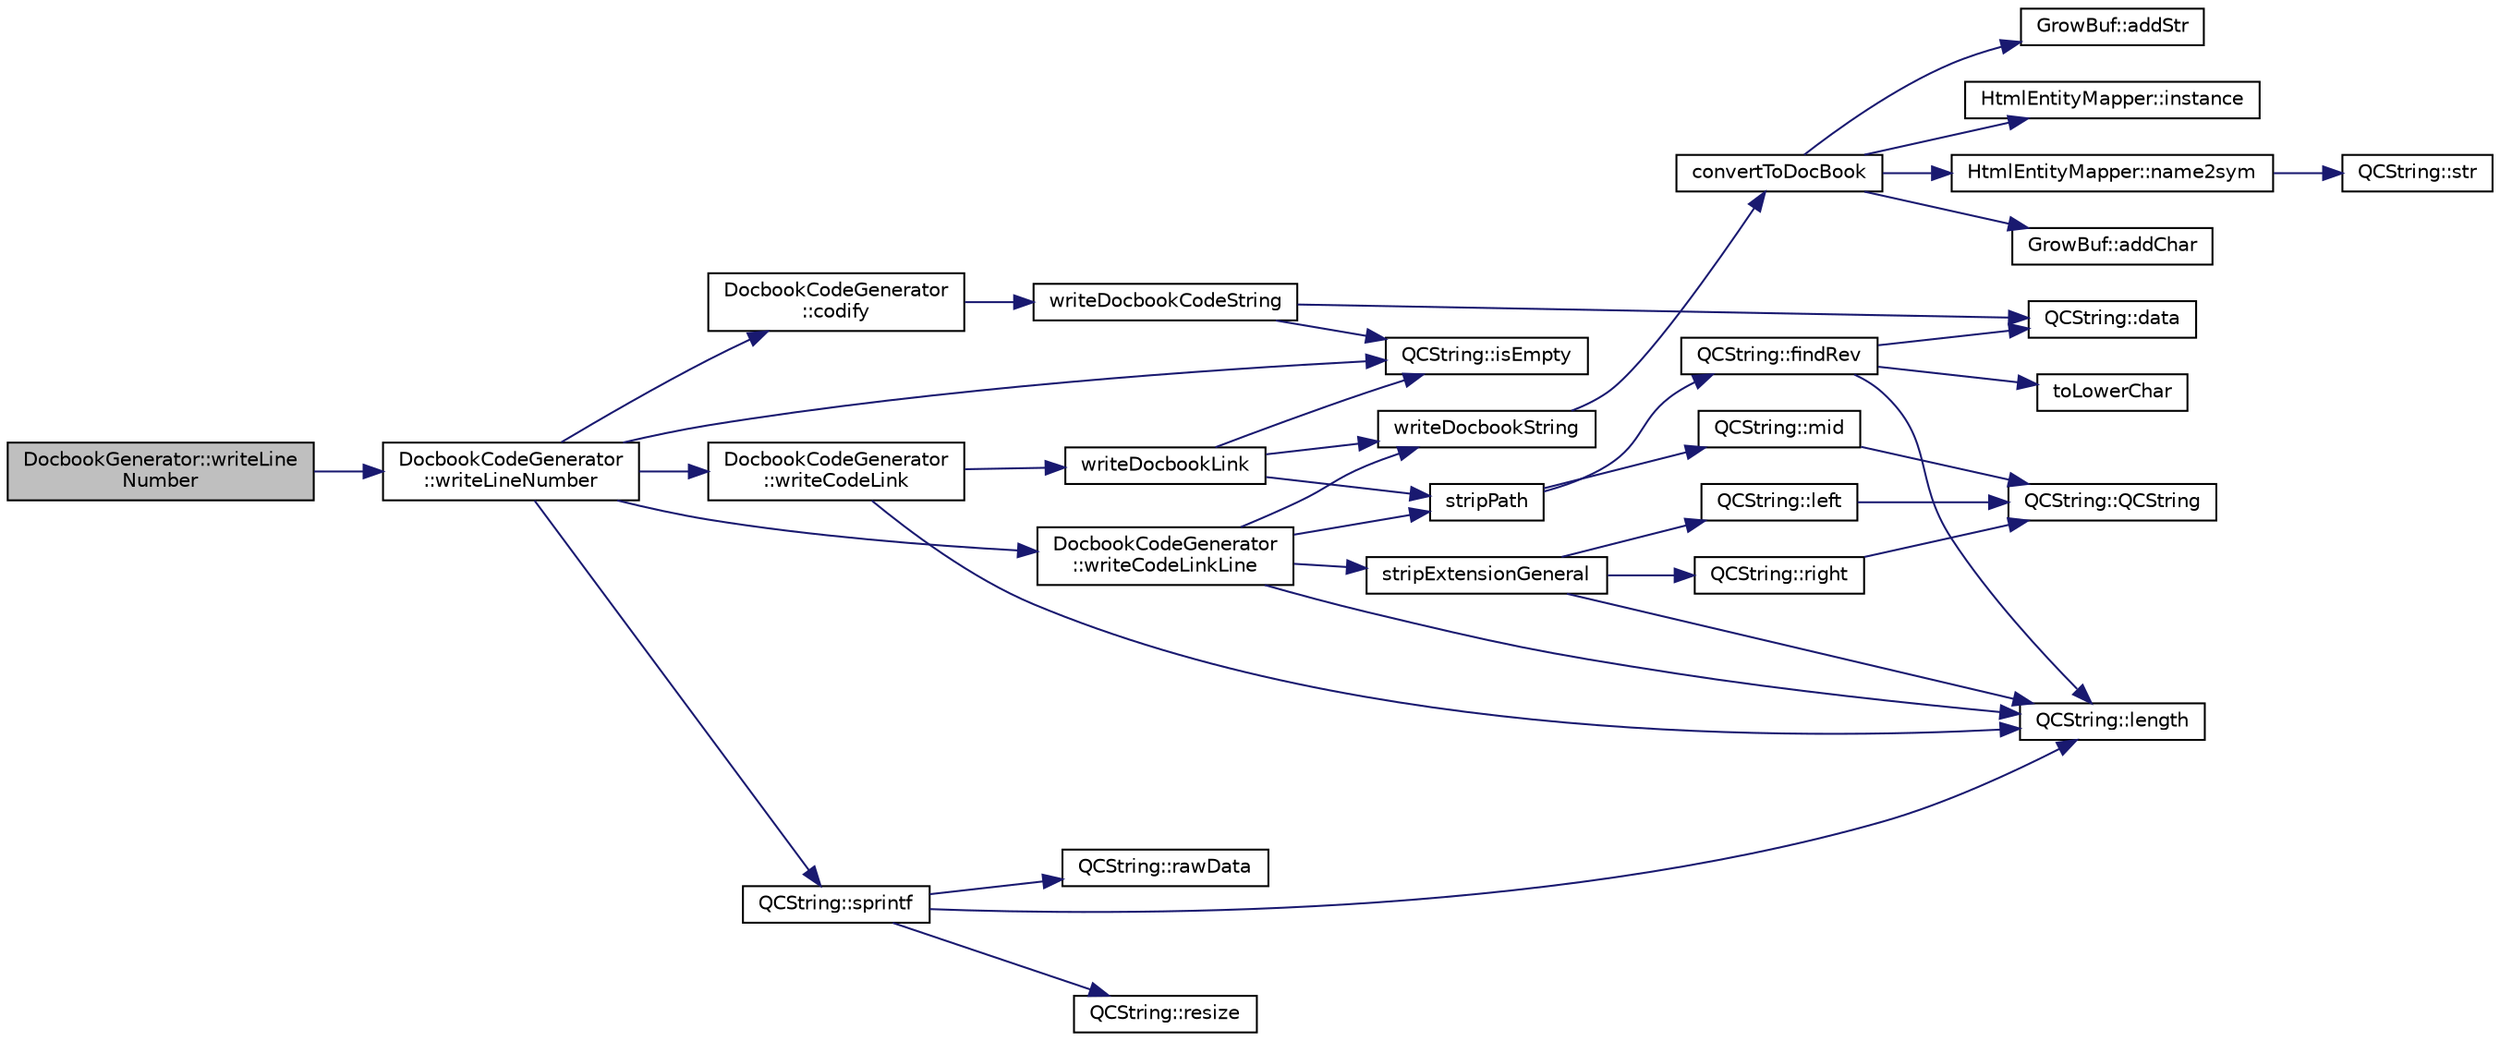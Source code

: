 digraph "DocbookGenerator::writeLineNumber"
{
 // LATEX_PDF_SIZE
  edge [fontname="Helvetica",fontsize="10",labelfontname="Helvetica",labelfontsize="10"];
  node [fontname="Helvetica",fontsize="10",shape=record];
  rankdir="LR";
  Node1 [label="DocbookGenerator::writeLine\lNumber",height=0.2,width=0.4,color="black", fillcolor="grey75", style="filled", fontcolor="black",tooltip=" "];
  Node1 -> Node2 [color="midnightblue",fontsize="10",style="solid"];
  Node2 [label="DocbookCodeGenerator\l::writeLineNumber",height=0.2,width=0.4,color="black", fillcolor="white", style="filled",URL="$classDocbookCodeGenerator.html#a7983cf0524f8a81760d2d9a8ae914118",tooltip=" "];
  Node2 -> Node3 [color="midnightblue",fontsize="10",style="solid"];
  Node3 [label="DocbookCodeGenerator\l::codify",height=0.2,width=0.4,color="black", fillcolor="white", style="filled",URL="$classDocbookCodeGenerator.html#ad63f9cef6fc2021527c1ace7d908fc7c",tooltip=" "];
  Node3 -> Node4 [color="midnightblue",fontsize="10",style="solid"];
  Node4 [label="writeDocbookCodeString",height=0.2,width=0.4,color="black", fillcolor="white", style="filled",URL="$docbookgen_8cpp.html#ab577267901e65dac0690326ef512f9d4",tooltip=" "];
  Node4 -> Node5 [color="midnightblue",fontsize="10",style="solid"];
  Node5 [label="QCString::data",height=0.2,width=0.4,color="black", fillcolor="white", style="filled",URL="$classQCString.html#ac3aa3ac1a1c36d3305eba22a2eb0d098",tooltip=" "];
  Node4 -> Node6 [color="midnightblue",fontsize="10",style="solid"];
  Node6 [label="QCString::isEmpty",height=0.2,width=0.4,color="black", fillcolor="white", style="filled",URL="$classQCString.html#a621c4090d69ad7d05ef8e5234376c3d8",tooltip=" "];
  Node2 -> Node6 [color="midnightblue",fontsize="10",style="solid"];
  Node2 -> Node7 [color="midnightblue",fontsize="10",style="solid"];
  Node7 [label="QCString::sprintf",height=0.2,width=0.4,color="black", fillcolor="white", style="filled",URL="$classQCString.html#aa2dccf89cb25346c3ee81d75aa5859da",tooltip=" "];
  Node7 -> Node8 [color="midnightblue",fontsize="10",style="solid"];
  Node8 [label="QCString::length",height=0.2,width=0.4,color="black", fillcolor="white", style="filled",URL="$classQCString.html#ac52596733e9110b778019946d73fb268",tooltip=" "];
  Node7 -> Node9 [color="midnightblue",fontsize="10",style="solid"];
  Node9 [label="QCString::rawData",height=0.2,width=0.4,color="black", fillcolor="white", style="filled",URL="$classQCString.html#a5f5c9dc172d638c8d7b07010d100117a",tooltip=" "];
  Node7 -> Node10 [color="midnightblue",fontsize="10",style="solid"];
  Node10 [label="QCString::resize",height=0.2,width=0.4,color="black", fillcolor="white", style="filled",URL="$classQCString.html#a993474e2da59141336e6105b8e154f2b",tooltip=" "];
  Node2 -> Node11 [color="midnightblue",fontsize="10",style="solid"];
  Node11 [label="DocbookCodeGenerator\l::writeCodeLink",height=0.2,width=0.4,color="black", fillcolor="white", style="filled",URL="$classDocbookCodeGenerator.html#a3731b7554c4bb24607c1b311d80c65cd",tooltip=" "];
  Node11 -> Node8 [color="midnightblue",fontsize="10",style="solid"];
  Node11 -> Node12 [color="midnightblue",fontsize="10",style="solid"];
  Node12 [label="writeDocbookLink",height=0.2,width=0.4,color="black", fillcolor="white", style="filled",URL="$docbookgen_8cpp.html#a748b4a218a6a5cd91bd9fdcf939b9c3c",tooltip=" "];
  Node12 -> Node6 [color="midnightblue",fontsize="10",style="solid"];
  Node12 -> Node13 [color="midnightblue",fontsize="10",style="solid"];
  Node13 [label="stripPath",height=0.2,width=0.4,color="black", fillcolor="white", style="filled",URL="$util_8cpp.html#a3d37ec79f266698bd836af54ba75e63e",tooltip=" "];
  Node13 -> Node14 [color="midnightblue",fontsize="10",style="solid"];
  Node14 [label="QCString::findRev",height=0.2,width=0.4,color="black", fillcolor="white", style="filled",URL="$classQCString.html#ab47a6435c16d61d04fb448f1080b4e26",tooltip=" "];
  Node14 -> Node5 [color="midnightblue",fontsize="10",style="solid"];
  Node14 -> Node8 [color="midnightblue",fontsize="10",style="solid"];
  Node14 -> Node15 [color="midnightblue",fontsize="10",style="solid"];
  Node15 [label="toLowerChar",height=0.2,width=0.4,color="black", fillcolor="white", style="filled",URL="$qcstring_8cpp.html#a4e545641f98651d4fb8299b407721f9b",tooltip=" "];
  Node13 -> Node16 [color="midnightblue",fontsize="10",style="solid"];
  Node16 [label="QCString::mid",height=0.2,width=0.4,color="black", fillcolor="white", style="filled",URL="$classQCString.html#a27136caf9c0bc4daca574cda6f113551",tooltip=" "];
  Node16 -> Node17 [color="midnightblue",fontsize="10",style="solid"];
  Node17 [label="QCString::QCString",height=0.2,width=0.4,color="black", fillcolor="white", style="filled",URL="$classQCString.html#ad691e1087cc03e14e00d1147ae0ecab7",tooltip=" "];
  Node12 -> Node18 [color="midnightblue",fontsize="10",style="solid"];
  Node18 [label="writeDocbookString",height=0.2,width=0.4,color="black", fillcolor="white", style="filled",URL="$docbookgen_8cpp.html#a598af556233ed34c685184d9e0741c3e",tooltip=" "];
  Node18 -> Node19 [color="midnightblue",fontsize="10",style="solid"];
  Node19 [label="convertToDocBook",height=0.2,width=0.4,color="black", fillcolor="white", style="filled",URL="$util_8cpp.html#a7c12b32b5b825c9fc989731c66ba1933",tooltip=" "];
  Node19 -> Node20 [color="midnightblue",fontsize="10",style="solid"];
  Node20 [label="GrowBuf::addChar",height=0.2,width=0.4,color="black", fillcolor="white", style="filled",URL="$classGrowBuf.html#a46b4677f555d2abc718f26e71a59efda",tooltip=" "];
  Node19 -> Node21 [color="midnightblue",fontsize="10",style="solid"];
  Node21 [label="GrowBuf::addStr",height=0.2,width=0.4,color="black", fillcolor="white", style="filled",URL="$classGrowBuf.html#a5e0ff6d9f7a7139725d77a9d669340f3",tooltip=" "];
  Node19 -> Node22 [color="midnightblue",fontsize="10",style="solid"];
  Node22 [label="HtmlEntityMapper::instance",height=0.2,width=0.4,color="black", fillcolor="white", style="filled",URL="$classHtmlEntityMapper.html#ae6ddba77b763691a6e3a1c9021e8d944",tooltip=" "];
  Node19 -> Node23 [color="midnightblue",fontsize="10",style="solid"];
  Node23 [label="HtmlEntityMapper::name2sym",height=0.2,width=0.4,color="black", fillcolor="white", style="filled",URL="$classHtmlEntityMapper.html#ae5a015b9df7e2e99420e8fe7d4adbd71",tooltip="Give code of the requested HTML entity name."];
  Node23 -> Node24 [color="midnightblue",fontsize="10",style="solid"];
  Node24 [label="QCString::str",height=0.2,width=0.4,color="black", fillcolor="white", style="filled",URL="$classQCString.html#a9824b07232eea418ab3b3e7dc3178eec",tooltip=" "];
  Node2 -> Node25 [color="midnightblue",fontsize="10",style="solid"];
  Node25 [label="DocbookCodeGenerator\l::writeCodeLinkLine",height=0.2,width=0.4,color="black", fillcolor="white", style="filled",URL="$classDocbookCodeGenerator.html#ada73fe6def10a3e449256fc96929e8b2",tooltip=" "];
  Node25 -> Node8 [color="midnightblue",fontsize="10",style="solid"];
  Node25 -> Node26 [color="midnightblue",fontsize="10",style="solid"];
  Node26 [label="stripExtensionGeneral",height=0.2,width=0.4,color="black", fillcolor="white", style="filled",URL="$util_8cpp.html#a73d2ea8014e5ac678dac39cfd56ba148",tooltip=" "];
  Node26 -> Node27 [color="midnightblue",fontsize="10",style="solid"];
  Node27 [label="QCString::left",height=0.2,width=0.4,color="black", fillcolor="white", style="filled",URL="$classQCString.html#aecf8b66312c4e97333219cc344c11a4f",tooltip=" "];
  Node27 -> Node17 [color="midnightblue",fontsize="10",style="solid"];
  Node26 -> Node8 [color="midnightblue",fontsize="10",style="solid"];
  Node26 -> Node28 [color="midnightblue",fontsize="10",style="solid"];
  Node28 [label="QCString::right",height=0.2,width=0.4,color="black", fillcolor="white", style="filled",URL="$classQCString.html#a8f4aa5417f6a834f28c7148a1fe262d5",tooltip=" "];
  Node28 -> Node17 [color="midnightblue",fontsize="10",style="solid"];
  Node25 -> Node13 [color="midnightblue",fontsize="10",style="solid"];
  Node25 -> Node18 [color="midnightblue",fontsize="10",style="solid"];
}
